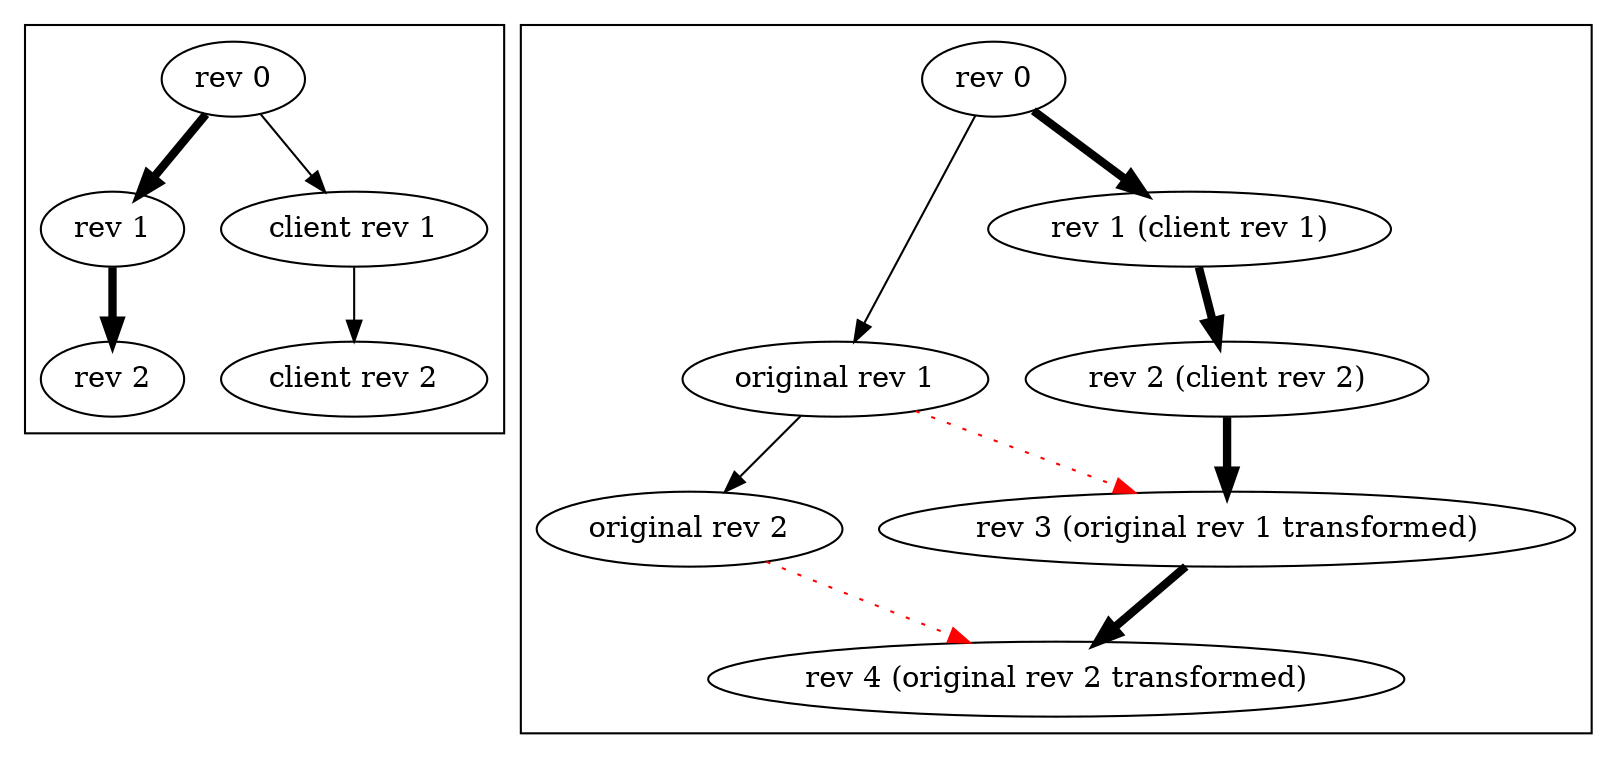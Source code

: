 digraph merge {
  subgraph cluster_0 {
    b_rev0 [label="rev 0"]
    b_rev1 [label="rev 1"]
    b_rev2 [label="rev 2"]
    b_client1 [label="client rev 1"]
    b_client2 [label="client rev 2"]

    b_rev0 -> b_rev1 -> b_rev2 [penwidth=4]
    b_rev0 -> b_client1 -> b_client2
  }

  subgraph cluster_1 {
    rev0 [label="rev 0"]
    rev1 [label="original rev 1"]
    rev2 [label="original rev 2"]
    client1 [label="rev 1 (client rev 1)"]
    client2 [label="rev 2 (client rev 2)"]
    rev3 [label="rev 3 (original rev 1 transformed)"]
    rev4 [label="rev 4 (original rev 2 transformed)"]

    rev0 -> rev1 -> rev2
    rev0 -> client1 -> client2 -> rev3 -> rev4 [penwidth=4]
    rev1 -> rev3 [style="dotted", color=red]
    rev2 -> rev4 [style="dotted", color=red]
  }

}

